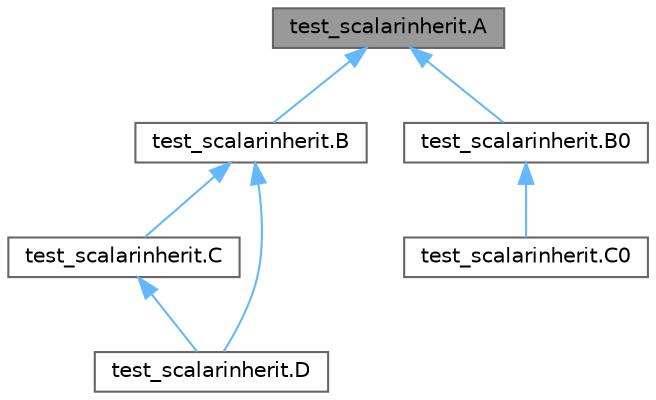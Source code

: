 digraph "test_scalarinherit.A"
{
 // LATEX_PDF_SIZE
  bgcolor="transparent";
  edge [fontname=Helvetica,fontsize=10,labelfontname=Helvetica,labelfontsize=10];
  node [fontname=Helvetica,fontsize=10,shape=box,height=0.2,width=0.4];
  Node1 [id="Node000001",label="test_scalarinherit.A",height=0.2,width=0.4,color="gray40", fillcolor="grey60", style="filled", fontcolor="black",tooltip=" "];
  Node1 -> Node2 [id="edge7_Node000001_Node000002",dir="back",color="steelblue1",style="solid",tooltip=" "];
  Node2 [id="Node000002",label="test_scalarinherit.B",height=0.2,width=0.4,color="gray40", fillcolor="white", style="filled",URL="$classtest__scalarinherit_1_1B.html",tooltip=" "];
  Node2 -> Node3 [id="edge8_Node000002_Node000003",dir="back",color="steelblue1",style="solid",tooltip=" "];
  Node3 [id="Node000003",label="test_scalarinherit.C",height=0.2,width=0.4,color="gray40", fillcolor="white", style="filled",URL="$classtest__scalarinherit_1_1C.html",tooltip=" "];
  Node3 -> Node4 [id="edge9_Node000003_Node000004",dir="back",color="steelblue1",style="solid",tooltip=" "];
  Node4 [id="Node000004",label="test_scalarinherit.D",height=0.2,width=0.4,color="gray40", fillcolor="white", style="filled",URL="$classtest__scalarinherit_1_1D.html",tooltip=" "];
  Node2 -> Node4 [id="edge10_Node000002_Node000004",dir="back",color="steelblue1",style="solid",tooltip=" "];
  Node1 -> Node5 [id="edge11_Node000001_Node000005",dir="back",color="steelblue1",style="solid",tooltip=" "];
  Node5 [id="Node000005",label="test_scalarinherit.B0",height=0.2,width=0.4,color="gray40", fillcolor="white", style="filled",URL="$classtest__scalarinherit_1_1B0.html",tooltip=" "];
  Node5 -> Node6 [id="edge12_Node000005_Node000006",dir="back",color="steelblue1",style="solid",tooltip=" "];
  Node6 [id="Node000006",label="test_scalarinherit.C0",height=0.2,width=0.4,color="gray40", fillcolor="white", style="filled",URL="$classtest__scalarinherit_1_1C0.html",tooltip=" "];
}
